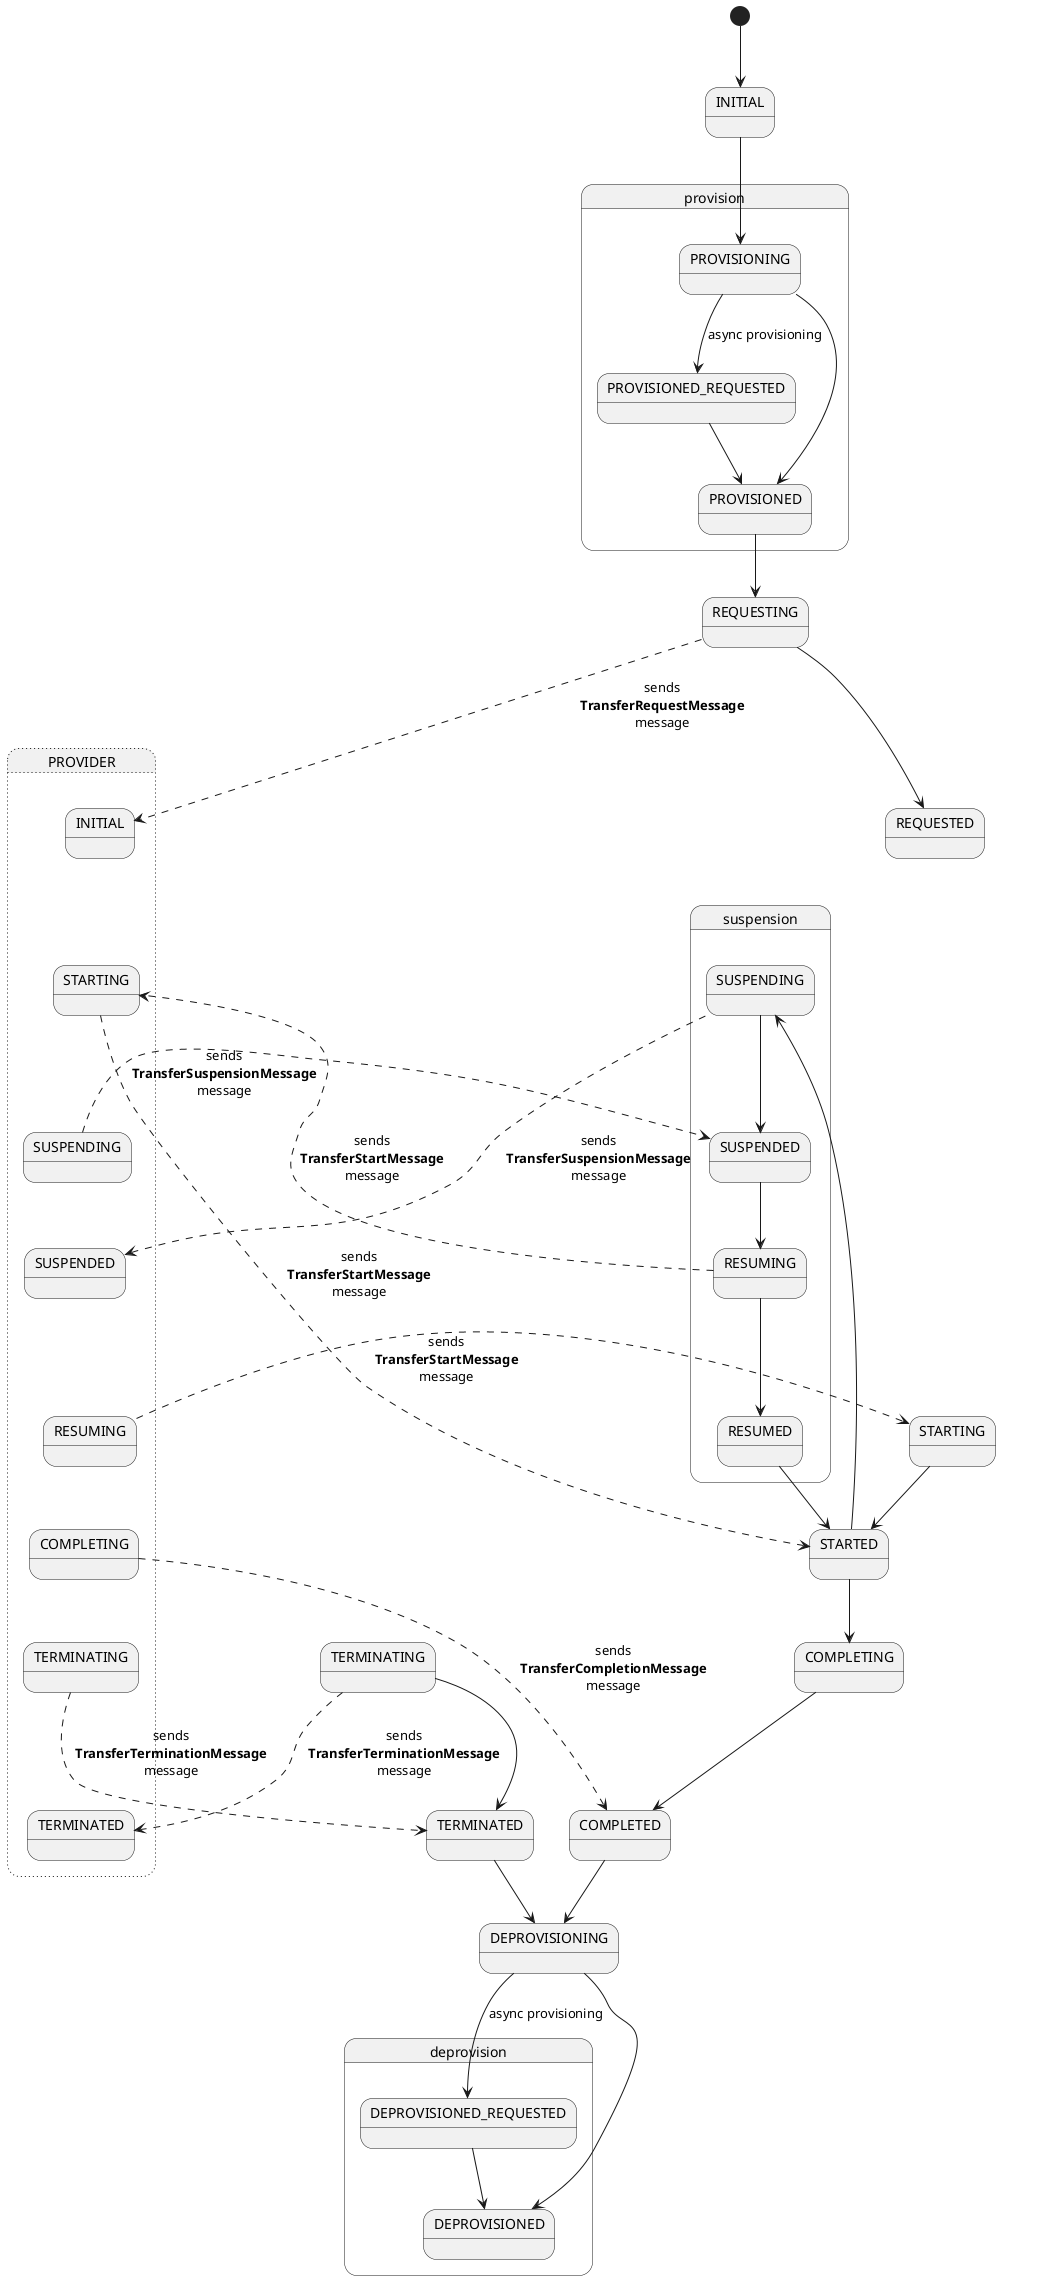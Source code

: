 '
'  Copyright (c) 2024 Bayerische Motoren Werke Aktiengesellschaft (BMW AG)
'
'  This program and the accompanying materials are made available under the
'  terms of the Apache License, Version 2.0 which is available at
'  https://www.apache.org/licenses/LICENSE-2.0
'
'  SPDX-License-Identifier: Apache-2.0
'
'  Contributors:
'       Bayerische Motoren Werke Aktiengesellschaft (BMW AG) - Initial Draft
'
'

@startuml

  state "INITIAL" as INITIAL_consumer {
  }
  state "STARTING" as STARTING_consumer {
  }
  state "STARTED" as STARTED_consumer {
  }

  state "suspension" as suspension_consumer {
    state "SUSPENDING" as SUSPENDING_consumer {
    }
    state "SUSPENDED" as SUSPENDED_consumer {
    }
    state "RESUMING" as RESUMING_consumer {
    }
    state "RESUMED" as RESUMED_consumer {
    }

    STARTED_consumer --> SUSPENDING_consumer
    SUSPENDING_consumer --> SUSPENDED_consumer
    SUSPENDED_consumer --> RESUMING_consumer
    RESUMING_consumer --> RESUMED_consumer
    RESUMED_consumer --> STARTED_consumer
  }

  state "COMPLETING" as COMPLETING_consumer {
  }
  state "COMPLETED" as COMPLETED_consumer {
  }
  state "provision" as provision_consumer {
      state "PROVISIONING" as PROVISIONING_consumer {
      }
      state "PROVISIONED_REQUESTED" as PROVISIONED_REQUESTED_consumer {
      }
      state "PROVISIONED" as PROVISIONED_consumer {
      }
      PROVISIONING_consumer --> PROVISIONED_REQUESTED_consumer : async provisioning
      PROVISIONED_REQUESTED_consumer --> PROVISIONED_consumer
      PROVISIONING_consumer --> PROVISIONED_consumer
  }
  state "TERMINATING" as TERMINATING_consumer {
  }
  state "TERMINATED" as TERMINATED_consumer {
  }

  state PROVIDER ##[dotted] {

    state "INITIAL" as INITIAL_provider {
    }

    state "STARTING" as STARTING_provider {
    }

    state "SUSPENDING" as SUSPENDING_provider {
    }

    state "SUSPENDED" as SUSPENDED_provider {
    }

    state "RESUMING" as RESUMING_provider {
    }

    state "COMPLETING" as COMPLETING_provider {
    }

    state "TERMINATING" as TERMINATING_provider {
    }

    state "TERMINATED" as TERMINATED_provider {
    }

    INITIAL_provider -[hidden]-> STARTING_provider
    STARTING_provider -[hidden]-> SUSPENDING_provider
    SUSPENDING_provider -[hidden]-> SUSPENDED_provider
    SUSPENDED_provider -[hidden]-> RESUMING_provider
    RESUMING_provider -[hidden]-> COMPLETING_provider
    COMPLETING_provider -[hidden]-> TERMINATING_provider
    TERMINATING_provider -[hidden]-> TERMINATED_provider

    RESUMING_consumer -[dashed]-> STARTING_provider : sends\n**TransferStartMessage**\nmessage
    SUSPENDING_consumer -left[dashed]-> SUSPENDED_provider : sends\n**TransferSuspensionMessage**\nmessage

    ' incoming messages
    SUSPENDING_provider -right[dashed]-> SUSPENDED_consumer : sends\n**TransferSuspensionMessage**\nmessage
    STARTING_provider -right[dashed]-> STARTED_consumer : sends\n**TransferStartMessage**\nmessage
    RESUMING_provider -right[dashed]-> STARTING_consumer : sends\n**TransferStartMessage**\nmessage
    COMPLETING_provider -right[dashed]-> COMPLETED_consumer : sends\n**TransferCompletionMessage**\nmessage
    TERMINATING_provider -right[dashed]-> TERMINATED_consumer : sends\n**TransferTerminationMessage**\nmessage
  }

  [*] --> INITIAL_consumer
  INITIAL_consumer --> PROVISIONING_consumer
  PROVISIONED_consumer --> REQUESTING
  REQUESTING --> REQUESTED
  REQUESTING -[dashed]-> INITIAL_provider : sends\n**TransferRequestMessage**\nmessage

  REQUESTED -[hidden]-> STARTING_consumer : used for layout
  STARTING_consumer --> STARTED_consumer

  STARTED_consumer --> COMPLETING_consumer

  COMPLETING_consumer --> COMPLETED_consumer
  COMPLETED_consumer --> DEPROVISIONING

  TERMINATING_consumer --> TERMINATED_consumer
  TERMINATING_consumer -[dashed]-> TERMINATED_provider : sends\n**TransferTerminationMessage**\nmessage
  TERMINATED_consumer --> DEPROVISIONING

state deprovision {
    state DEPROVISIONING {
    }
    state DEPROVISIONED {
    }
    DEPROVISIONING --> DEPROVISIONED_REQUESTED : async provisioning
    DEPROVISIONED_REQUESTED --> DEPROVISIONED
    DEPROVISIONING --> DEPROVISIONED
}

@enduml
